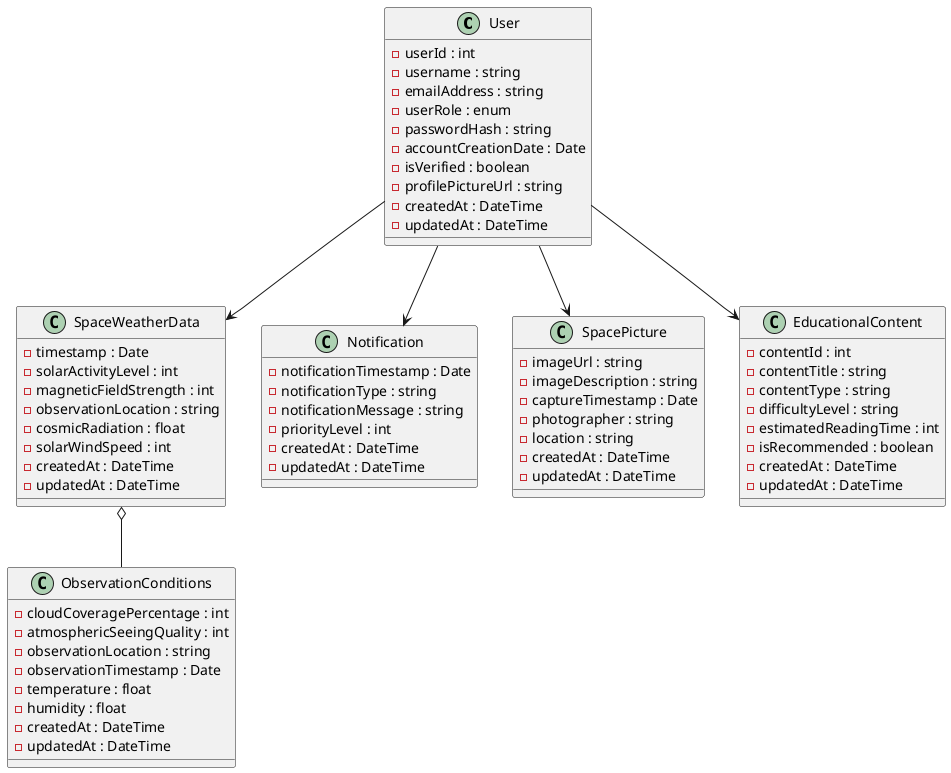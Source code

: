 @startuml

class User {
    - userId : int
    - username : string
    - emailAddress : string
    - userRole : enum
    - passwordHash : string
    - accountCreationDate : Date
    - isVerified : boolean
    - profilePictureUrl : string
    - createdAt : DateTime
    - updatedAt : DateTime
}

class SpaceWeatherData {
    - timestamp : Date
    - solarActivityLevel : int
    - magneticFieldStrength : int
    - observationLocation : string
    - cosmicRadiation : float
    - solarWindSpeed : int
    - createdAt : DateTime
    - updatedAt : DateTime
}

class ObservationConditions {
    - cloudCoveragePercentage : int
    - atmosphericSeeingQuality : int
    - observationLocation : string
    - observationTimestamp : Date
    - temperature : float
    - humidity : float
    - createdAt : DateTime
    - updatedAt : DateTime
}

class Notification {
    - notificationTimestamp : Date
    - notificationType : string
    - notificationMessage : string
    - priorityLevel : int
    - createdAt : DateTime
    - updatedAt : DateTime
}

class SpacePicture {
    - imageUrl : string
    - imageDescription : string
    - captureTimestamp : Date
    - photographer : string
    - location : string
    - createdAt : DateTime
    - updatedAt : DateTime
}

class EducationalContent {
    - contentId : int
    - contentTitle : string
    - contentType : string
    - difficultyLevel : string
    - estimatedReadingTime : int
    - isRecommended : boolean
    - createdAt : DateTime
    - updatedAt : DateTime
}

User --> SpaceWeatherData
User --> Notification
User --> SpacePicture
User --> EducationalContent

SpaceWeatherData o-- ObservationConditions

@enduml
